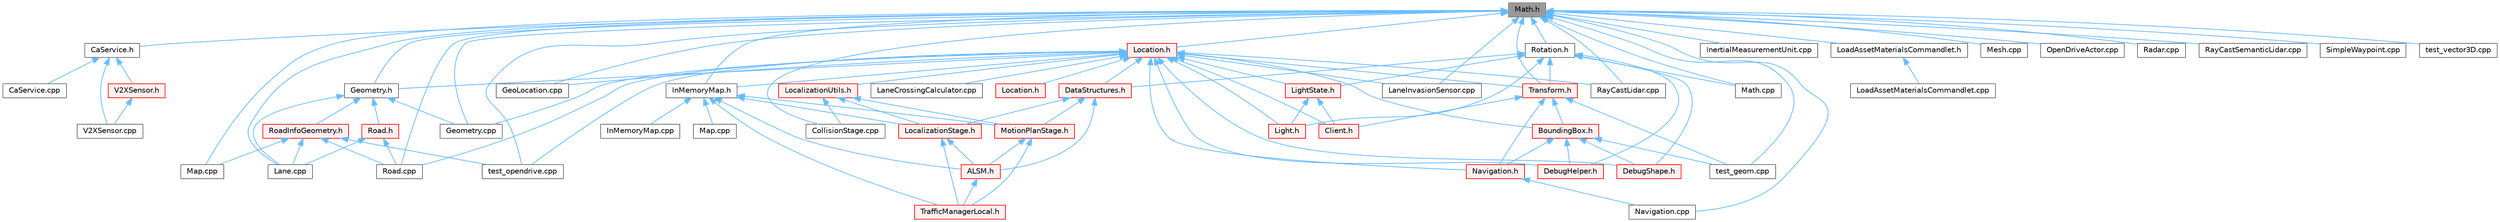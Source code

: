 digraph "Math.h"
{
 // INTERACTIVE_SVG=YES
 // LATEX_PDF_SIZE
  bgcolor="transparent";
  edge [fontname=Helvetica,fontsize=10,labelfontname=Helvetica,labelfontsize=10];
  node [fontname=Helvetica,fontsize=10,shape=box,height=0.2,width=0.4];
  Node1 [id="Node000001",label="Math.h",height=0.2,width=0.4,color="gray40", fillcolor="grey60", style="filled", fontcolor="black",tooltip=" "];
  Node1 -> Node2 [id="edge1_Node000001_Node000002",dir="back",color="steelblue1",style="solid",tooltip=" "];
  Node2 [id="Node000002",label="CaService.h",height=0.2,width=0.4,color="grey40", fillcolor="white", style="filled",URL="$df/dd8/CaService_8h.html",tooltip=" "];
  Node2 -> Node3 [id="edge2_Node000002_Node000003",dir="back",color="steelblue1",style="solid",tooltip=" "];
  Node3 [id="Node000003",label="CaService.cpp",height=0.2,width=0.4,color="grey40", fillcolor="white", style="filled",URL="$d0/d8d/CaService_8cpp.html",tooltip=" "];
  Node2 -> Node4 [id="edge3_Node000002_Node000004",dir="back",color="steelblue1",style="solid",tooltip=" "];
  Node4 [id="Node000004",label="V2XSensor.cpp",height=0.2,width=0.4,color="grey40", fillcolor="white", style="filled",URL="$d2/df9/V2XSensor_8cpp.html",tooltip=" "];
  Node2 -> Node5 [id="edge4_Node000002_Node000005",dir="back",color="steelblue1",style="solid",tooltip=" "];
  Node5 [id="Node000005",label="V2XSensor.h",height=0.2,width=0.4,color="red", fillcolor="#FFF0F0", style="filled",URL="$d1/d71/V2XSensor_8h.html",tooltip=" "];
  Node5 -> Node4 [id="edge5_Node000005_Node000004",dir="back",color="steelblue1",style="solid",tooltip=" "];
  Node1 -> Node40 [id="edge6_Node000001_Node000040",dir="back",color="steelblue1",style="solid",tooltip=" "];
  Node40 [id="Node000040",label="CollisionStage.cpp",height=0.2,width=0.4,color="grey40", fillcolor="white", style="filled",URL="$db/da2/CollisionStage_8cpp.html",tooltip=" "];
  Node1 -> Node41 [id="edge7_Node000001_Node000041",dir="back",color="steelblue1",style="solid",tooltip=" "];
  Node41 [id="Node000041",label="GeoLocation.cpp",height=0.2,width=0.4,color="grey40", fillcolor="white", style="filled",URL="$df/ddb/GeoLocation_8cpp.html",tooltip=" "];
  Node1 -> Node42 [id="edge8_Node000001_Node000042",dir="back",color="steelblue1",style="solid",tooltip=" "];
  Node42 [id="Node000042",label="Geometry.cpp",height=0.2,width=0.4,color="grey40", fillcolor="white", style="filled",URL="$d7/def/Geometry_8cpp.html",tooltip=" "];
  Node1 -> Node43 [id="edge9_Node000001_Node000043",dir="back",color="steelblue1",style="solid",tooltip=" "];
  Node43 [id="Node000043",label="Geometry.h",height=0.2,width=0.4,color="grey40", fillcolor="white", style="filled",URL="$d3/d8b/Geometry_8h.html",tooltip=" "];
  Node43 -> Node42 [id="edge10_Node000043_Node000042",dir="back",color="steelblue1",style="solid",tooltip=" "];
  Node43 -> Node44 [id="edge11_Node000043_Node000044",dir="back",color="steelblue1",style="solid",tooltip=" "];
  Node44 [id="Node000044",label="Lane.cpp",height=0.2,width=0.4,color="grey40", fillcolor="white", style="filled",URL="$dc/d13/Lane_8cpp.html",tooltip=" "];
  Node43 -> Node45 [id="edge12_Node000043_Node000045",dir="back",color="steelblue1",style="solid",tooltip=" "];
  Node45 [id="Node000045",label="Road.h",height=0.2,width=0.4,color="red", fillcolor="#FFF0F0", style="filled",URL="$db/d48/Road_8h.html",tooltip=" "];
  Node45 -> Node44 [id="edge13_Node000045_Node000044",dir="back",color="steelblue1",style="solid",tooltip=" "];
  Node45 -> Node202 [id="edge14_Node000045_Node000202",dir="back",color="steelblue1",style="solid",tooltip=" "];
  Node202 [id="Node000202",label="Road.cpp",height=0.2,width=0.4,color="grey40", fillcolor="white", style="filled",URL="$dc/d2f/Road_8cpp.html",tooltip=" "];
  Node43 -> Node204 [id="edge15_Node000043_Node000204",dir="back",color="steelblue1",style="solid",tooltip=" "];
  Node204 [id="Node000204",label="RoadInfoGeometry.h",height=0.2,width=0.4,color="red", fillcolor="#FFF0F0", style="filled",URL="$d0/d8e/RoadInfoGeometry_8h.html",tooltip=" "];
  Node204 -> Node44 [id="edge16_Node000204_Node000044",dir="back",color="steelblue1",style="solid",tooltip=" "];
  Node204 -> Node47 [id="edge17_Node000204_Node000047",dir="back",color="steelblue1",style="solid",tooltip=" "];
  Node47 [id="Node000047",label="Map.cpp",height=0.2,width=0.4,color="grey40", fillcolor="white", style="filled",URL="$d9/d5a/road_2Map_8cpp.html",tooltip=" "];
  Node204 -> Node202 [id="edge18_Node000204_Node000202",dir="back",color="steelblue1",style="solid",tooltip=" "];
  Node204 -> Node110 [id="edge19_Node000204_Node000110",dir="back",color="steelblue1",style="solid",tooltip=" "];
  Node110 [id="Node000110",label="test_opendrive.cpp",height=0.2,width=0.4,color="grey40", fillcolor="white", style="filled",URL="$d1/dc0/test__opendrive_8cpp.html",tooltip=" "];
  Node1 -> Node56 [id="edge20_Node000001_Node000056",dir="back",color="steelblue1",style="solid",tooltip=" "];
  Node56 [id="Node000056",label="InMemoryMap.h",height=0.2,width=0.4,color="grey40", fillcolor="white", style="filled",URL="$d3/d89/InMemoryMap_8h.html",tooltip=" "];
  Node56 -> Node57 [id="edge21_Node000056_Node000057",dir="back",color="steelblue1",style="solid",tooltip=" "];
  Node57 [id="Node000057",label="ALSM.h",height=0.2,width=0.4,color="red", fillcolor="#FFF0F0", style="filled",URL="$dc/d2c/ALSM_8h.html",tooltip=" "];
  Node57 -> Node59 [id="edge22_Node000057_Node000059",dir="back",color="steelblue1",style="solid",tooltip=" "];
  Node59 [id="Node000059",label="TrafficManagerLocal.h",height=0.2,width=0.4,color="red", fillcolor="#FFF0F0", style="filled",URL="$db/ddf/TrafficManagerLocal_8h.html",tooltip=" "];
  Node56 -> Node62 [id="edge23_Node000056_Node000062",dir="back",color="steelblue1",style="solid",tooltip=" "];
  Node62 [id="Node000062",label="InMemoryMap.cpp",height=0.2,width=0.4,color="grey40", fillcolor="white", style="filled",URL="$d4/d89/InMemoryMap_8cpp.html",tooltip=" "];
  Node56 -> Node63 [id="edge24_Node000056_Node000063",dir="back",color="steelblue1",style="solid",tooltip=" "];
  Node63 [id="Node000063",label="LocalizationStage.h",height=0.2,width=0.4,color="red", fillcolor="#FFF0F0", style="filled",URL="$d9/df4/LocalizationStage_8h.html",tooltip=" "];
  Node63 -> Node57 [id="edge25_Node000063_Node000057",dir="back",color="steelblue1",style="solid",tooltip=" "];
  Node63 -> Node59 [id="edge26_Node000063_Node000059",dir="back",color="steelblue1",style="solid",tooltip=" "];
  Node56 -> Node53 [id="edge27_Node000056_Node000053",dir="back",color="steelblue1",style="solid",tooltip=" "];
  Node53 [id="Node000053",label="Map.cpp",height=0.2,width=0.4,color="grey40", fillcolor="white", style="filled",URL="$db/da0/client_2Map_8cpp.html",tooltip=" "];
  Node56 -> Node65 [id="edge28_Node000056_Node000065",dir="back",color="steelblue1",style="solid",tooltip=" "];
  Node65 [id="Node000065",label="MotionPlanStage.h",height=0.2,width=0.4,color="red", fillcolor="#FFF0F0", style="filled",URL="$d3/d00/MotionPlanStage_8h.html",tooltip=" "];
  Node65 -> Node57 [id="edge29_Node000065_Node000057",dir="back",color="steelblue1",style="solid",tooltip=" "];
  Node65 -> Node59 [id="edge30_Node000065_Node000059",dir="back",color="steelblue1",style="solid",tooltip=" "];
  Node56 -> Node59 [id="edge31_Node000056_Node000059",dir="back",color="steelblue1",style="solid",tooltip=" "];
  Node1 -> Node18 [id="edge32_Node000001_Node000018",dir="back",color="steelblue1",style="solid",tooltip=" "];
  Node18 [id="Node000018",label="InertialMeasurementUnit.cpp",height=0.2,width=0.4,color="grey40", fillcolor="white", style="filled",URL="$d7/d78/InertialMeasurementUnit_8cpp.html",tooltip=" "];
  Node1 -> Node44 [id="edge33_Node000001_Node000044",dir="back",color="steelblue1",style="solid",tooltip=" "];
  Node1 -> Node68 [id="edge34_Node000001_Node000068",dir="back",color="steelblue1",style="solid",tooltip=" "];
  Node68 [id="Node000068",label="LaneInvasionSensor.cpp",height=0.2,width=0.4,color="grey40", fillcolor="white", style="filled",URL="$dd/dbc/LibCarla_2source_2carla_2client_2LaneInvasionSensor_8cpp.html",tooltip=" "];
  Node1 -> Node142 [id="edge35_Node000001_Node000142",dir="back",color="steelblue1",style="solid",tooltip=" "];
  Node142 [id="Node000142",label="LoadAssetMaterialsCommandlet.h",height=0.2,width=0.4,color="grey40", fillcolor="white", style="filled",URL="$d9/d9c/LoadAssetMaterialsCommandlet_8h.html",tooltip=" "];
  Node142 -> Node141 [id="edge36_Node000142_Node000141",dir="back",color="steelblue1",style="solid",tooltip=" "];
  Node141 [id="Node000141",label="LoadAssetMaterialsCommandlet.cpp",height=0.2,width=0.4,color="grey40", fillcolor="white", style="filled",URL="$d6/d17/LoadAssetMaterialsCommandlet_8cpp.html",tooltip=" "];
  Node1 -> Node205 [id="edge37_Node000001_Node000205",dir="back",color="steelblue1",style="solid",tooltip=" "];
  Node205 [id="Node000205",label="Location.h",height=0.2,width=0.4,color="red", fillcolor="#FFF0F0", style="filled",URL="$d9/d8b/geom_2Location_8h.html",tooltip=" "];
  Node205 -> Node206 [id="edge38_Node000205_Node000206",dir="back",color="steelblue1",style="solid",tooltip=" "];
  Node206 [id="Node000206",label="BoundingBox.h",height=0.2,width=0.4,color="red", fillcolor="#FFF0F0", style="filled",URL="$d2/dfe/LibCarla_2source_2carla_2geom_2BoundingBox_8h.html",tooltip=" "];
  Node206 -> Node277 [id="edge39_Node000206_Node000277",dir="back",color="steelblue1",style="solid",tooltip=" "];
  Node277 [id="Node000277",label="DebugHelper.h",height=0.2,width=0.4,color="red", fillcolor="#FFF0F0", style="filled",URL="$d1/dbe/DebugHelper_8h.html",tooltip=" "];
  Node206 -> Node278 [id="edge40_Node000206_Node000278",dir="back",color="steelblue1",style="solid",tooltip=" "];
  Node278 [id="Node000278",label="DebugShape.h",height=0.2,width=0.4,color="red", fillcolor="#FFF0F0", style="filled",URL="$dd/dd3/DebugShape_8h.html",tooltip=" "];
  Node206 -> Node92 [id="edge41_Node000206_Node000092",dir="back",color="steelblue1",style="solid",tooltip=" "];
  Node92 [id="Node000092",label="Navigation.h",height=0.2,width=0.4,color="red", fillcolor="#FFF0F0", style="filled",URL="$d0/d36/Navigation_8h.html",tooltip=" "];
  Node92 -> Node91 [id="edge42_Node000092_Node000091",dir="back",color="steelblue1",style="solid",tooltip=" "];
  Node91 [id="Node000091",label="Navigation.cpp",height=0.2,width=0.4,color="grey40", fillcolor="white", style="filled",URL="$d5/d9c/Navigation_8cpp.html",tooltip=" "];
  Node206 -> Node283 [id="edge43_Node000206_Node000283",dir="back",color="steelblue1",style="solid",tooltip=" "];
  Node283 [id="Node000283",label="test_geom.cpp",height=0.2,width=0.4,color="grey40", fillcolor="white", style="filled",URL="$d6/dd9/test__geom_8cpp.html",tooltip=" "];
  Node205 -> Node265 [id="edge44_Node000205_Node000265",dir="back",color="steelblue1",style="solid",tooltip=" "];
  Node265 [id="Node000265",label="Client.h",height=0.2,width=0.4,color="red", fillcolor="#FFF0F0", style="filled",URL="$df/d8b/client_2detail_2Client_8h.html",tooltip=" "];
  Node205 -> Node242 [id="edge45_Node000205_Node000242",dir="back",color="steelblue1",style="solid",tooltip=" "];
  Node242 [id="Node000242",label="DataStructures.h",height=0.2,width=0.4,color="red", fillcolor="#FFF0F0", style="filled",URL="$d0/d49/DataStructures_8h.html",tooltip=" "];
  Node242 -> Node57 [id="edge46_Node000242_Node000057",dir="back",color="steelblue1",style="solid",tooltip=" "];
  Node242 -> Node63 [id="edge47_Node000242_Node000063",dir="back",color="steelblue1",style="solid",tooltip=" "];
  Node242 -> Node65 [id="edge48_Node000242_Node000065",dir="back",color="steelblue1",style="solid",tooltip=" "];
  Node205 -> Node277 [id="edge49_Node000205_Node000277",dir="back",color="steelblue1",style="solid",tooltip=" "];
  Node205 -> Node278 [id="edge50_Node000205_Node000278",dir="back",color="steelblue1",style="solid",tooltip=" "];
  Node205 -> Node41 [id="edge51_Node000205_Node000041",dir="back",color="steelblue1",style="solid",tooltip=" "];
  Node205 -> Node42 [id="edge52_Node000205_Node000042",dir="back",color="steelblue1",style="solid",tooltip=" "];
  Node205 -> Node43 [id="edge53_Node000205_Node000043",dir="back",color="steelblue1",style="solid",tooltip=" "];
  Node205 -> Node56 [id="edge54_Node000205_Node000056",dir="back",color="steelblue1",style="solid",tooltip=" "];
  Node205 -> Node52 [id="edge55_Node000205_Node000052",dir="back",color="steelblue1",style="solid",tooltip=" "];
  Node52 [id="Node000052",label="LaneCrossingCalculator.cpp",height=0.2,width=0.4,color="grey40", fillcolor="white", style="filled",URL="$d5/da4/LaneCrossingCalculator_8cpp.html",tooltip=" "];
  Node205 -> Node68 [id="edge56_Node000205_Node000068",dir="back",color="steelblue1",style="solid",tooltip=" "];
  Node205 -> Node284 [id="edge57_Node000205_Node000284",dir="back",color="steelblue1",style="solid",tooltip=" "];
  Node284 [id="Node000284",label="Light.h",height=0.2,width=0.4,color="red", fillcolor="#FFF0F0", style="filled",URL="$d4/d73/Light_8h.html",tooltip=" "];
  Node205 -> Node285 [id="edge58_Node000205_Node000285",dir="back",color="steelblue1",style="solid",tooltip=" "];
  Node285 [id="Node000285",label="LightState.h",height=0.2,width=0.4,color="red", fillcolor="#FFF0F0", style="filled",URL="$d4/daf/rpc_2LightState_8h.html",tooltip=" "];
  Node285 -> Node265 [id="edge59_Node000285_Node000265",dir="back",color="steelblue1",style="solid",tooltip=" "];
  Node285 -> Node284 [id="edge60_Node000285_Node000284",dir="back",color="steelblue1",style="solid",tooltip=" "];
  Node205 -> Node227 [id="edge61_Node000205_Node000227",dir="back",color="steelblue1",style="solid",tooltip=" "];
  Node227 [id="Node000227",label="LocalizationUtils.h",height=0.2,width=0.4,color="red", fillcolor="#FFF0F0", style="filled",URL="$d2/d84/LocalizationUtils_8h.html",tooltip=" "];
  Node227 -> Node40 [id="edge62_Node000227_Node000040",dir="back",color="steelblue1",style="solid",tooltip=" "];
  Node227 -> Node63 [id="edge63_Node000227_Node000063",dir="back",color="steelblue1",style="solid",tooltip=" "];
  Node227 -> Node65 [id="edge64_Node000227_Node000065",dir="back",color="steelblue1",style="solid",tooltip=" "];
  Node205 -> Node290 [id="edge65_Node000205_Node000290",dir="back",color="steelblue1",style="solid",tooltip=" "];
  Node290 [id="Node000290",label="Location.h",height=0.2,width=0.4,color="red", fillcolor="#FFF0F0", style="filled",URL="$d5/da5/rpc_2Location_8h.html",tooltip=" "];
  Node205 -> Node92 [id="edge66_Node000205_Node000092",dir="back",color="steelblue1",style="solid",tooltip=" "];
  Node205 -> Node25 [id="edge67_Node000205_Node000025",dir="back",color="steelblue1",style="solid",tooltip=" "];
  Node25 [id="Node000025",label="RayCastLidar.cpp",height=0.2,width=0.4,color="grey40", fillcolor="white", style="filled",URL="$df/dec/RayCastLidar_8cpp.html",tooltip=" "];
  Node205 -> Node202 [id="edge68_Node000205_Node000202",dir="back",color="steelblue1",style="solid",tooltip=" "];
  Node205 -> Node311 [id="edge69_Node000205_Node000311",dir="back",color="steelblue1",style="solid",tooltip=" "];
  Node311 [id="Node000311",label="Transform.h",height=0.2,width=0.4,color="red", fillcolor="#FFF0F0", style="filled",URL="$de/d17/geom_2Transform_8h.html",tooltip=" "];
  Node311 -> Node206 [id="edge70_Node000311_Node000206",dir="back",color="steelblue1",style="solid",tooltip=" "];
  Node311 -> Node265 [id="edge71_Node000311_Node000265",dir="back",color="steelblue1",style="solid",tooltip=" "];
  Node311 -> Node92 [id="edge72_Node000311_Node000092",dir="back",color="steelblue1",style="solid",tooltip=" "];
  Node311 -> Node283 [id="edge73_Node000311_Node000283",dir="back",color="steelblue1",style="solid",tooltip=" "];
  Node205 -> Node110 [id="edge74_Node000205_Node000110",dir="back",color="steelblue1",style="solid",tooltip=" "];
  Node1 -> Node47 [id="edge75_Node000001_Node000047",dir="back",color="steelblue1",style="solid",tooltip=" "];
  Node1 -> Node379 [id="edge76_Node000001_Node000379",dir="back",color="steelblue1",style="solid",tooltip=" "];
  Node379 [id="Node000379",label="Math.cpp",height=0.2,width=0.4,color="grey40", fillcolor="white", style="filled",URL="$d6/d09/Math_8cpp.html",tooltip=" "];
  Node1 -> Node380 [id="edge77_Node000001_Node000380",dir="back",color="steelblue1",style="solid",tooltip=" "];
  Node380 [id="Node000380",label="Mesh.cpp",height=0.2,width=0.4,color="grey40", fillcolor="white", style="filled",URL="$d2/dcc/Mesh_8cpp.html",tooltip=" "];
  Node1 -> Node91 [id="edge78_Node000001_Node000091",dir="back",color="steelblue1",style="solid",tooltip=" "];
  Node1 -> Node143 [id="edge79_Node000001_Node000143",dir="back",color="steelblue1",style="solid",tooltip=" "];
  Node143 [id="Node000143",label="OpenDriveActor.cpp",height=0.2,width=0.4,color="grey40", fillcolor="white", style="filled",URL="$d4/de0/OpenDriveActor_8cpp.html",tooltip=" "];
  Node1 -> Node24 [id="edge80_Node000001_Node000024",dir="back",color="steelblue1",style="solid",tooltip=" "];
  Node24 [id="Node000024",label="Radar.cpp",height=0.2,width=0.4,color="grey40", fillcolor="white", style="filled",URL="$d5/d99/Radar_8cpp.html",tooltip=" "];
  Node1 -> Node25 [id="edge81_Node000001_Node000025",dir="back",color="steelblue1",style="solid",tooltip=" "];
  Node1 -> Node27 [id="edge82_Node000001_Node000027",dir="back",color="steelblue1",style="solid",tooltip=" "];
  Node27 [id="Node000027",label="RayCastSemanticLidar.cpp",height=0.2,width=0.4,color="grey40", fillcolor="white", style="filled",URL="$d8/ddc/RayCastSemanticLidar_8cpp.html",tooltip=" "];
  Node1 -> Node202 [id="edge83_Node000001_Node000202",dir="back",color="steelblue1",style="solid",tooltip=" "];
  Node1 -> Node381 [id="edge84_Node000001_Node000381",dir="back",color="steelblue1",style="solid",tooltip=" "];
  Node381 [id="Node000381",label="Rotation.h",height=0.2,width=0.4,color="grey40", fillcolor="white", style="filled",URL="$d0/d8f/Rotation_8h.html",tooltip=" "];
  Node381 -> Node242 [id="edge85_Node000381_Node000242",dir="back",color="steelblue1",style="solid",tooltip=" "];
  Node381 -> Node277 [id="edge86_Node000381_Node000277",dir="back",color="steelblue1",style="solid",tooltip=" "];
  Node381 -> Node278 [id="edge87_Node000381_Node000278",dir="back",color="steelblue1",style="solid",tooltip=" "];
  Node381 -> Node284 [id="edge88_Node000381_Node000284",dir="back",color="steelblue1",style="solid",tooltip=" "];
  Node381 -> Node285 [id="edge89_Node000381_Node000285",dir="back",color="steelblue1",style="solid",tooltip=" "];
  Node381 -> Node379 [id="edge90_Node000381_Node000379",dir="back",color="steelblue1",style="solid",tooltip=" "];
  Node381 -> Node311 [id="edge91_Node000381_Node000311",dir="back",color="steelblue1",style="solid",tooltip=" "];
  Node1 -> Node308 [id="edge92_Node000001_Node000308",dir="back",color="steelblue1",style="solid",tooltip=" "];
  Node308 [id="Node000308",label="SimpleWaypoint.cpp",height=0.2,width=0.4,color="grey40", fillcolor="white", style="filled",URL="$da/d46/SimpleWaypoint_8cpp.html",tooltip=" "];
  Node1 -> Node311 [id="edge93_Node000001_Node000311",dir="back",color="steelblue1",style="solid",tooltip=" "];
  Node1 -> Node283 [id="edge94_Node000001_Node000283",dir="back",color="steelblue1",style="solid",tooltip=" "];
  Node1 -> Node110 [id="edge95_Node000001_Node000110",dir="back",color="steelblue1",style="solid",tooltip=" "];
  Node1 -> Node382 [id="edge96_Node000001_Node000382",dir="back",color="steelblue1",style="solid",tooltip=" "];
  Node382 [id="Node000382",label="test_vector3D.cpp",height=0.2,width=0.4,color="grey40", fillcolor="white", style="filled",URL="$da/d7d/test__vector3D_8cpp.html",tooltip=" "];
}
